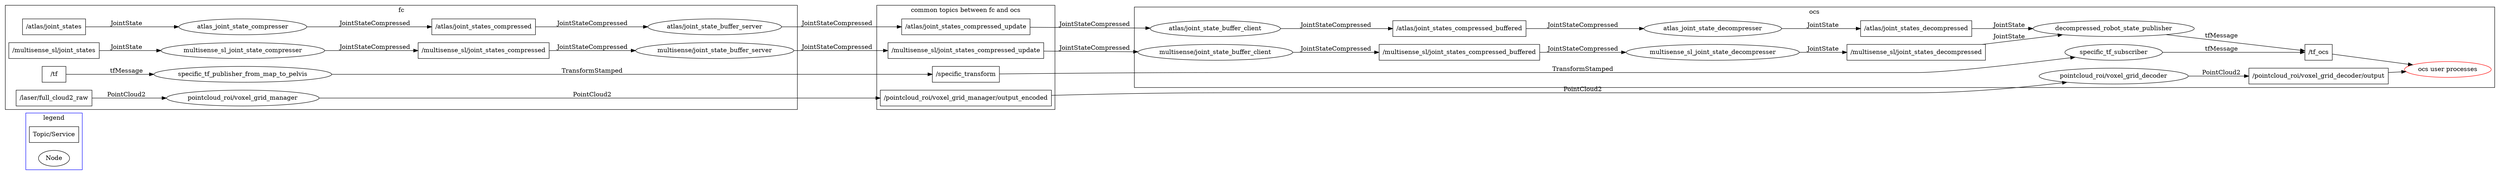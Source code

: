 ## dot -O -Tpdf <this file>
digraph atlas_tilt_laser {
   node[shape="ellipse"]
   rankdir=LR;

   // legend
   subgraph cluster_3 {
     label = "legend"
     color=blue
     "Topic/Service" [shape="box"]
     "Node" [shape="ellipse"]    
   }
   
   // bridge topics
   subgraph cluster_2 {
       label = "common topics between fc and ocs"
      "/atlas/joint_states_compressed_update" [shape="box"]
      "/multisense_sl/joint_states_compressed_update" [shape="box"]
      "/pointcloud_roi/voxel_grid_manager/output_encoded" [shape="box"]
      "/specific_transform" [shape="box"]
   }
   
   subgraph cluster_0 {
       label="fc"
       // topics
       "/atlas/joint_states" [shape="box"]
       "/multisense_sl/joint_states" [shape="box"]
       "/atlas/joint_states_compressed" [shape="box"]
       "/multisense_sl/joint_states_compressed" [shape="box"]
       "/tf" [shape="box"]
       "/laser/full_cloud2_raw" [shape="box"]
       
       // nodes
       "atlas_joint_state_compresser"
       "multisense_sl_joint_state_compresser"
       "atlas/joint_state_buffer_server"
       "multisense_sl_joint_state_compresser"
       "multisense/joint_state_buffer_server"
       "atlas/joint_state_buffer_server"
       "multisense/joint_state_buffer_server"
       "specific_tf_publisher_from_map_to_pelvis"
       "pointcloud_roi/voxel_grid_manager"
       
       "/atlas/joint_states" -> "atlas_joint_state_compresser" [label="JointState"]
       "/multisense_sl/joint_states" -> "multisense_sl_joint_state_compresser" [label="JointState"]

       "atlas_joint_state_compresser" -> "/atlas/joint_states_compressed" [label="JointStateCompressed"]
       "/atlas/joint_states_compressed" -> "atlas/joint_state_buffer_server" [label="JointStateCompressed"]

       "multisense_sl_joint_state_compresser" -> "/multisense_sl/joint_states_compressed" [label="JointStateCompressed"]
       "/multisense_sl/joint_states_compressed" -> "multisense/joint_state_buffer_server" [label="JointStateCompressed"]

       "atlas/joint_state_buffer_server" -> "/atlas/joint_states_compressed_update" [label="JointStateCompressed"]
       "multisense/joint_state_buffer_server" -> "/multisense_sl/joint_states_compressed_update" [label="JointStateCompressed"]

       "/tf" -> "specific_tf_publisher_from_map_to_pelvis" [label="tfMessage"]
       "specific_tf_publisher_from_map_to_pelvis" -> "/specific_transform" [label="TransformStamped"]

       "/laser/full_cloud2_raw" -> "pointcloud_roi/voxel_grid_manager" [label="PointCloud2"]
       "pointcloud_roi/voxel_grid_manager" -> "/pointcloud_roi/voxel_grid_manager/output_encoded" [label="PointCloud2"]
   
   }
   
   subgraph cluster_1 {
       label="ocs"
       // topics
       "/atlas/joint_states_compressed_buffered" [shape="box"]
       "/multisense_sl/joint_states_compressed_buffered" [shape="box"]
       "/atlas/joint_states_decompressed" [shape="box"]
       "/multisense_sl/joint_states_decompressed" [shape="box"]
       "/pointcloud_roi/voxel_grid_decoder/output" [shape="box"]
       "/tf_ocs" [shape="box"]
       // nodes
       "pointcloud_roi/voxel_grid_decoder"
       "specific_tf_subscriber"
       "atlas/joint_state_buffer_client"
       "multisense/joint_state_buffer_client"
       "atlas_joint_state_decompresser"
       "multisense_sl_joint_state_decompresser"
       "decompressed_robot_state_publisher"
       "ocs user processes" [color=red]
       
       "/specific_transform" -> "specific_tf_subscriber" [label="TransformStamped"]
       "/atlas/joint_states_compressed_update" -> "atlas/joint_state_buffer_client" [label="JointStateCompressed"]
       "/multisense_sl/joint_states_compressed_update" -> "multisense/joint_state_buffer_client" [label="JointStateCompressed"]

       "atlas/joint_state_buffer_client" -> "/atlas/joint_states_compressed_buffered" [label="JointStateCompressed"]
       "/atlas/joint_states_compressed_buffered" -> "atlas_joint_state_decompresser" [label="JointStateCompressed"]

       "multisense/joint_state_buffer_client" -> "/multisense_sl/joint_states_compressed_buffered" [label="JointStateCompressed"]
       "/multisense_sl/joint_states_compressed_buffered" -> "multisense_sl_joint_state_decompresser" [label="JointStateCompressed"]

       "atlas_joint_state_decompresser" -> "/atlas/joint_states_decompressed" [label="JointState"]
       "multisense_sl_joint_state_decompresser" -> "/multisense_sl/joint_states_decompressed" [label="JointState"]

       "/atlas/joint_states_decompressed" -> "decompressed_robot_state_publisher" [label="JointState"]
       "/multisense_sl/joint_states_decompressed" -> "decompressed_robot_state_publisher" [label="JointState"]

       "decompressed_robot_state_publisher" -> "/tf_ocs" [label="tfMessage"]

       "specific_tf_subscriber" -> "/tf_ocs" [label="tfMessage"]
       
       "/pointcloud_roi/voxel_grid_manager/output_encoded" -> "pointcloud_roi/voxel_grid_decoder" [label="PointCloud2"]
       "pointcloud_roi/voxel_grid_decoder" -> "/pointcloud_roi/voxel_grid_decoder/output" [label="PointCloud2"]
       
       "/tf_ocs" -> "ocs user processes"
       "/pointcloud_roi/voxel_grid_decoder/output" -> "ocs user processes"
   }
}
